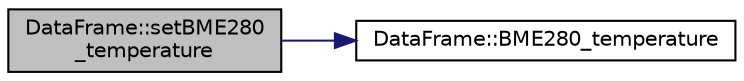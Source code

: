 digraph "DataFrame::setBME280_temperature"
{
 // LATEX_PDF_SIZE
  edge [fontname="Helvetica",fontsize="10",labelfontname="Helvetica",labelfontsize="10"];
  node [fontname="Helvetica",fontsize="10",shape=record];
  rankdir="LR";
  Node1 [label="DataFrame::setBME280\l_temperature",height=0.2,width=0.4,color="black", fillcolor="grey75", style="filled", fontcolor="black",tooltip="Setter for BME280_temperature attribute."];
  Node1 -> Node2 [color="midnightblue",fontsize="10",style="solid",fontname="Helvetica"];
  Node2 [label="DataFrame::BME280_temperature",height=0.2,width=0.4,color="black", fillcolor="white", style="filled",URL="$class_data_frame.html#a26f6f8c0e4dcf881c8daa3f21bebc522",tooltip="Getter for BME280_temperature attribute."];
}
